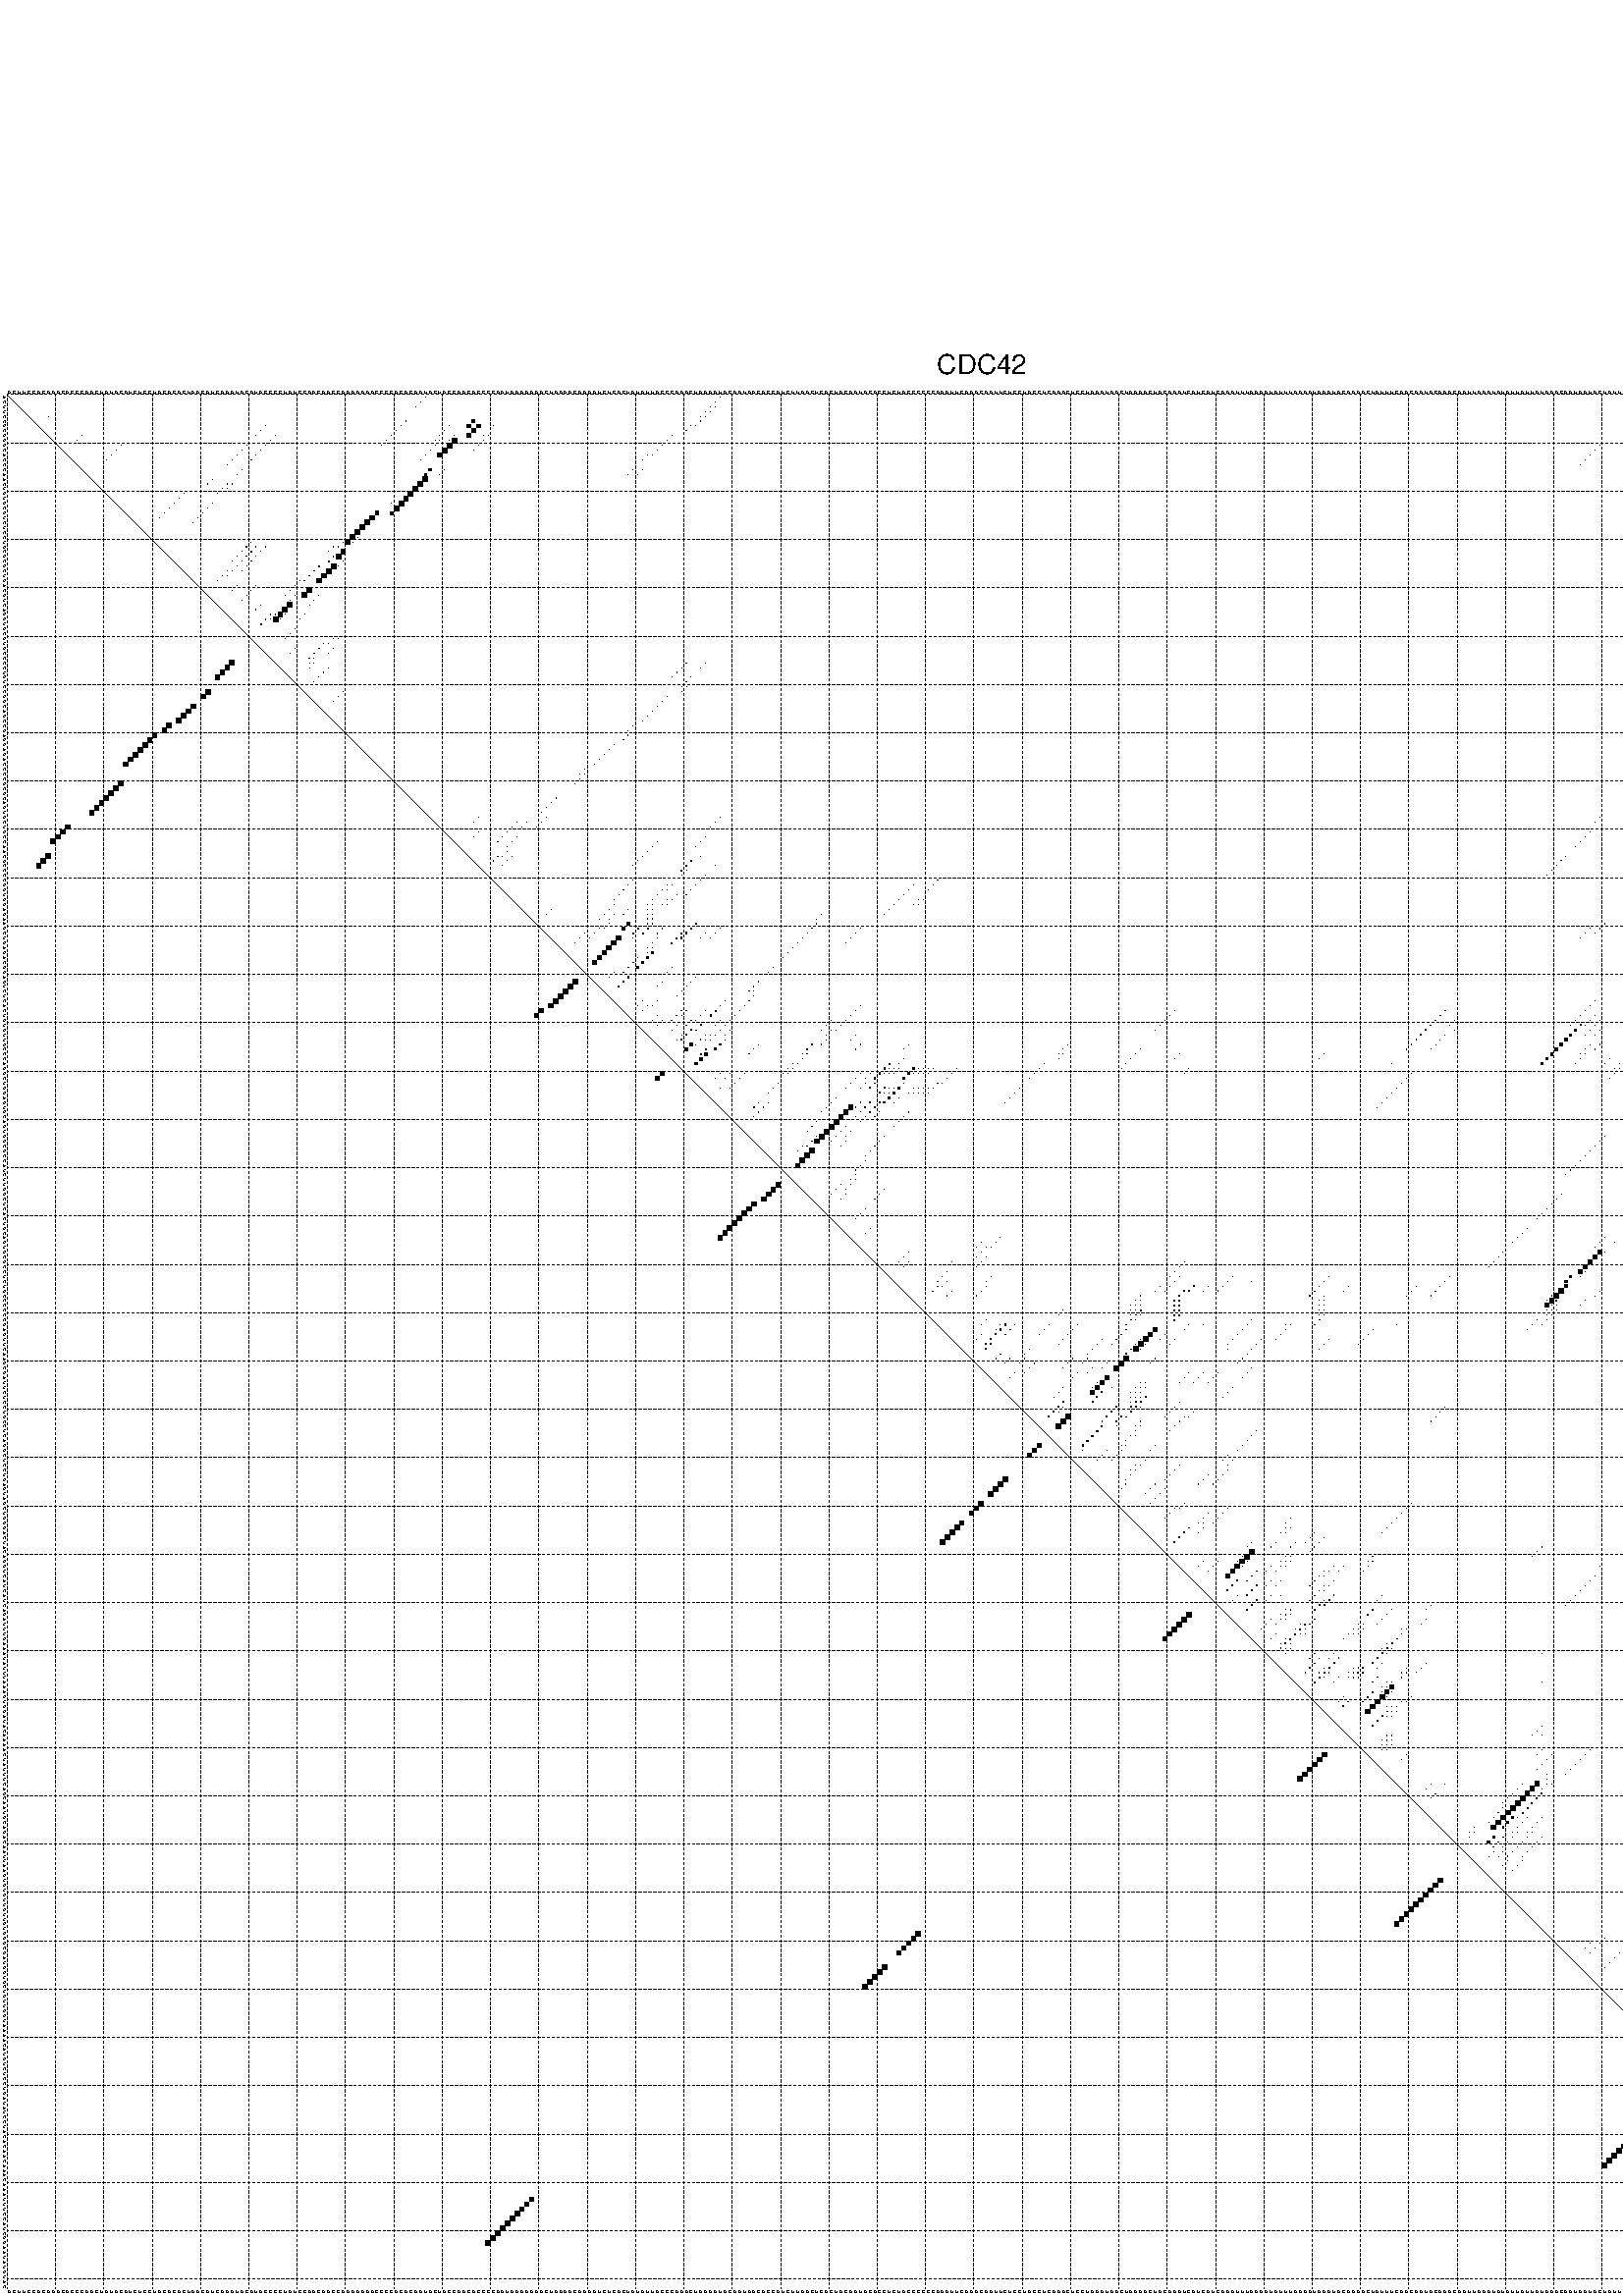 %!PS-Adobe-3.0 EPSF-3.0
%%BoundingBox: 0 0 700 720
%%DocumentFonts: Helvetica
%%Pages: 1
%%EndComments

% Program options: --noLP 

% This file contains the square roots of probabilities in the form
% i  j  sqrt(p(i,j)) ubox

/DPdict 100 dict def

DPdict begin

%%BeginProlog

/logscale false def
/lpmin 1e-05 log def
/DataVisible  [ true true true true] def
/DataTitles   [ false false false false ] def
/min { 2 copy gt { exch } if pop } bind def
/max { 2 copy lt { exch } if pop } bind def
/box { %size x y box - draws box centered on x,y
   2 index 0.5 mul sub            % x -= 0.5
   exch 2 index 0.5 mul sub exch  % y -= 0.5
   3 -1 roll dup rectfill
} bind def
/ubox {
   logscale {
      log dup add lpmin div 1 exch sub dup 0 lt { pop 0 } if
   } if
   3 1 roll
   exch len exch sub 1 add box
} bind def
/lbox {
   3 1 roll
   len exch sub 1 add box
} bind def
/drawseq { % print sequence along all 4 sides
[ [0.7 -0.3 0 ]
  [0.7 0.7 len add 0]
  [-0.3 len sub -0.4 -90]
  [-0.3 len sub 0.7 len add -90]
] {
   gsave
    aload pop rotate translate
    0 1 len 1 sub {
     dup 0 moveto
     sequence exch 1 getinterval
     show
    } for
   grestore
  } forall
} bind def
/drawgrid{
  gsave
  0.5 dup translate
  0.01 setlinewidth
  len log 0.9 sub cvi 10 exch exp  % grid spacing
  dup 1 gt {
     dup dup 20 div dup 2 array astore exch 40 div setdash
  } { [0.3 0.7] 0.1 setdash } ifelse
  0 exch len {
     dup dup
     0 moveto
     len lineto
     dup
     len exch sub 0 exch moveto
     len exch len exch sub lineto
     stroke
  } for
  [] 0 setdash
  0.04 setlinewidth
  currentdict /cutpoint known {
    cutpoint 1 sub
    dup dup -1 moveto len 1 add lineto
    len exch sub dup
    -1 exch moveto len 1 add exch lineto
    stroke
  } if
  % draw diagonal
  0 len moveto len 0 lineto stroke
  grestore
} bind def
/drawTitle {
  currentdict /DPtitle known {
    % center title text
    /Helvetica findfont 10 scalefont setfont
    360 705 moveto DPtitle dup stringwidth pop 2 div neg 0 rmoveto show
  } if
} bind def
/prepareCoords {
  0 1 3 {
    % check whether we want to display current data
    dup DataVisible exch get
    {
      % check whether we've actually got some data
      DataSource exch get dup currentdict exch known {
        % data source s_j is present, so find length of array
        currentdict exch get length 
      } { pop 0 } ifelse
    } if
  } for
  exch dup 5 -1 roll add 4 -1 roll dup 5 1 roll 4 -1 roll add max
  len add 3 add 700 exch div dup scale
  exch 1 add exch 1 add translate
} bind def
/utri{ % i j prob utri
  gsave
  0.5 dup translate
  1 min 2 div
  0.85 mul 0.15 add 0.95  0.33
  3 1 roll % prepare hsb color
  sethsbcolor
  % now produce the coordinates for lines
  exch 1 sub dup len exch sub dup 4 -1 roll dup 3 1 roll dup len exch sub
  moveto lineto lineto closepath fill
  grestore
} bind def
/uUDmotif{ % i j uUDmotif
  gsave
  0.5 dup translate
  1 min 2 div
  0.85 mul 0.15 add 0.95 0.6
  3 1 roll % prepare hsb color
  sethsbcolor
  % now produce the coordinates for lines
  exch 1 sub dup len exch sub dup 4 -1 roll dup 3 1 roll dup len exch sub
  moveto lineto lineto closepath fill
  grestore
} bind def
/lUDmotif{ % i j lUDmotif
  gsave
  0.5 dup translate
  1 min 2 div
  0.85 mul 0.15 add 0.95 0.6
  3 1 roll % prepare hsb color
  sethsbcolor
  % now produce the coordinates for lines
  dup len exch sub dup 4 -1 roll 1 sub dup 3 1 roll dup len exch sub
  moveto lineto lineto closepath fill
  grestore
} bind def
/uHmotif{ % i j uHmotif
  gsave
  0.5 dup translate
  1 min 2 div
  0.85 mul 0.15 add 0.95  0.99
  3 1 roll % prepare hsb color
  sethsbcolor
  % now produce the coordinates for lines
  exch 1 sub dup len exch sub dup 4 -1 roll dup 3 1 roll dup len exch sub
  moveto lineto lineto closepath fill
  grestore
} bind def
/lHmotif{ % i j lHmotif
  gsave
  0.5 dup translate
  1 min 2 div
  0.85 mul 0.15 add 0.95  0.99
  3 1 roll % prepare hsb color
  sethsbcolor
  % now produce the coordinates for lines
  dup len exch sub dup 4 -1 roll 1 sub dup 3 1 roll dup len exch sub
  moveto lineto lineto closepath fill
  grestore
} bind def
/uImotif{ % i j k l uImotif
  gsave
  0.5 dup translate
  1 min 2 div
  0.85 mul 0.15 add 0.95  0.99
  3 1 roll % prepare hsb color
  sethsbcolor
  % now produce the coordinates for lines
  1 sub dup 5 1 roll exch len exch sub dup 5 1 roll 3 -1 roll dup
  5 1 roll exch 4 1 roll 3 1 roll exch 1 sub len exch sub dup 3 1 roll
  moveto lineto lineto lineto closepath fill
  grestore
} bind def
/lImotif{ % i j k l lImotif
  gsave
  0.5 dup translate
  1 min 2 div
  0.85 mul 0.15 add 0.95  0.99
  3 1 roll % prepare hsb color
  sethsbcolor
  % now produce the coordinates for lines
  4 -1 roll 1 sub dup 5 1 roll exch 1 sub len exch sub dup 3 -1 roll exch
  5 -1 roll len exch sub dup 6 -1 roll dup 3 1 roll 7 4 roll
  moveto lineto lineto lineto closepath fill
  grestore
} bind def
/drawDataSquareBottom { % x v n dataSquareBottom draw box
  len add 2 add exch lbox
} bind def
/drawDataSquareTop { % x v n dataSquareBottom draw box
  neg 1 sub exch lbox
} bind def
/drawDataSquareLeft { % y v n dataSquareBottom draw box
  neg 1 sub 3 1 roll lbox
} bind def
/drawDataSquareRight { % y v n dataSquareBottom draw box
  % use size x y box to draw box
  2 add len add 3 1 roll lbox
} bind def
/drawDataSquareBottomHSB { % x v h s b n dataSquareBottomHSB draw box
  % use size x y box to draw box
  len add 2 add 5 1 roll sethsbcolor lbox
} bind def
/drawDataSquareTopHSB { % x v h s b n dataSquareBottomHSB draw box
  % use size x y box to draw box
  neg 1 sub 5 1 roll sethsbcolor lbox
} bind def
/drawDataSquareLeftHSB { % x v h s b n dataSquareLeftHSB draw box
  % use size x y box to draw box
  neg 1 sub 6 1 roll sethsbcolor lbox
} bind def
/drawDataSquareRightHSB { % x v h s b n dataSquareLeftHSB draw box
  % use size x y box to draw box
  2 add len add 6 1 roll sethsbcolor lbox
} bind def
/drawDataTitleBottom {
  /Helvetica findfont 0.95 scalefont setfont
  0 -1.4 3 -1 roll sub moveto 
  dup stringwidth pop neg 0 rmoveto   
  show
} bind def
/drawDataTitleTop {
  /Helvetica findfont 0.95 scalefont setfont
  0 len 1.6 add 3 -1 roll add moveto 
  dup stringwidth pop neg 0 rmoveto   
  show
} bind def
/drawDataTitleLeft {
  /Helvetica findfont 0.95 scalefont setfont
  neg 1.4 sub len 1 add moveto 
  dup stringwidth pop 0 exch rmoveto -90 rotate
  show 90 rotate
} bind def
/drawDataTitleRight {
  /Helvetica findfont 0.95 scalefont setfont
  1.6 add len add len 1 add moveto 
  dup stringwidth pop 0 exch rmoveto -90 rotate
  show 90 rotate
} bind def
% do not modify the arrays below unless you know what you're doing!
/DataSource     [ /topData /leftData /bottomData /rightData ] def
/DataDrawBox    [ /drawDataSquareTop  /drawDataSquareLeft /drawDataSquareBottom /drawDataSquareRight] def
/DataDrawBoxHSB [ /drawDataSquareTopHSB /drawDataSquareLeftHSB /drawDataSquareBottomHSB /drawDataSquareRightHSB ] def
/DataDrawTitle  [ /drawDataTitleTop /drawDataTitleLeft /drawDataTitleBottom /drawDataTitleRight ] def
% this is the logic to parse the auxiliary linear data
% given in arrays topData, leftData, bottomData, and rightData
% See also the Boolean arrays DataVisible and DataTitles that
% are used to control which part of data will be visible
/drawData {
  0 1 3 {
    % check whether we want to display current data
    dup DataVisible exch get
    {
      % check whether we've actually got some data
      dup DataSource exch get dup currentdict exch known {
        % data source s_j is present, so we load the
        % corresponding data array a and loop over all data sets a[i]
        currentdict exch get dup length 1 sub 0 1 3 -1 roll {
          dup dup
          % now on stack: j a i i i
          % load data set, i.e. a[i]
          4 -1 roll         % j i i i a
          dup 3 -1 roll get dup % j i i a a[i] a[i]
          % 1. check whether we need to process data set title
          6 -1 roll dup 7 1 roll DataTitles exch get {
            % get current title drawing function key
            6 -1 roll dup 7 1 roll DataDrawTitle exch get
            % now on stack: ... j i i a a[i] a[i] title_draw_key
            % get current title and execute drawing function
            exch 0 get exch currentdict exch get 5 -1 roll exch exec
          } { % remove unused variables
              pop 3 -1 roll pop
          } ifelse
          % now on stack: ... j i a a[i]
          % 2. process actual data a[k] for 1 <= k < n
          dup length 1 sub 1 exch getinterval { 
            % on stack: j i a a[i][k]
            gsave
            dup length 2 eq { % print black box if two-valued
              % get box drawing function
              4 -1 roll dup 5 1 roll DataDrawBox exch get currentdict exch get exch
              aload pop 5 -1 roll dup 6 1 roll 4 -1 roll exec
            } {
              dup length 5 eq { % print box with hsb color
                % get box drawing function
                4 -1 roll dup 5 1 roll DataDrawBoxHSB exch get currentdict exch get exch
                % on stack: j i a f a[i]
                % load data array and prepare for drawing
                aload pop 8 -1 roll dup 9 1 roll 7 -1 roll exec
              } { pop } ifelse
            } ifelse
            grestore
          } forall
          exch pop 
          % left on stack: j a
        } for
        
      } if
    } if
  } for
} bind def

%%EndProlog

/DPtitle {
  (CDC42)
} def

/sequence { (\
ACUUCCGCGGGCACCCAACUGUGCGUCUCCUGCGCGCUGACGUCAGGUGCGUGCCCCUGUCCGGCAGCCGAGGAGACCCCGCGCAGUGCUGCCAACGCCCCGGUGGAGAAGCUGAGACGGAGUCUCACUGUGUUGCCCAGGCUGGAGUGCAGUGGCGCCAUCUUGGCUCACUGCAGUGCGCCUCUGCCCCCCGAGUUCAAGCGAUUCUCCUGCCUCAGGCUCCUGAGUAGCUGGGACUACAGGUCAUCAUCAGAU\
UUGAAAUAUUUAAAGUGGAUACAAAACUAUUUCAGCAAUGCAGACAAUUAAGUGUGUUGUUGUGGGCGAUGGUGCUGUUGGUAAAACAUGUCUCCUGAUAUCCUACACAACAAACAAAUUUCCAUCGGAAUAUGUAC\
) } def
/len { sequence length } bind def

% BEGIN linear data array

/topData [
] def

/leftData [
] def

/bottomData [
] def

/rightData [
] def

% END linear data arrays

%Finally, prepare canvas

%draw title
drawTitle

%prepare coordinate system, draw grid and sequence
/Helvetica findfont 0.95 scalefont setfont

%prepare coordinate system
prepareCoords

%draw sequence arround grid
drawseq

%draw grid
drawgrid

%draw auxiliary linear data (if available)
drawData

%data (commands) starts here

%start of quadruplex data

%start of Hmotif data

%start of Imotif data
%start of base pair probability data
1 87 0.007 ubox
1 148 0.019 ubox
1 390 0.09 ubox
2 86 0.007 ubox
2 147 0.024 ubox
2 389 0.095 ubox
3 85 0.007 ubox
3 146 0.022 ubox
3 147 0.018 ubox
3 384 0.009 ubox
3 385 0.08 ubox
4 145 0.021 ubox
4 146 0.023 ubox
4 384 0.09 ubox
5 9 0.004 ubox
5 144 0.021 ubox
5 145 0.025 ubox
5 383 0.09 ubox
6 83 0.009 ubox
6 97 0.592 ubox
6 144 0.025 ubox
6 382 0.088 ubox
6 389 0.029 ubox
7 54 0.008 ubox
7 82 0.01 ubox
7 92 0.014 ubox
7 96 0.615 ubox
7 98 0.777 ubox
7 101 0.004 ubox
7 142 0.024 ubox
7 143 0.01 ubox
7 381 0.065 ubox
7 388 0.004 ubox
7 390 0.019 ubox
8 53 0.008 ubox
8 81 0.01 ubox
8 91 0.014 ubox
8 97 0.779 ubox
8 141 0.024 ubox
8 389 0.019 ubox
9 16 0.008 ubox
9 52 0.008 ubox
9 56 0.015 ubox
9 80 0.01 ubox
9 90 0.012 ubox
9 93 0.011 ubox
9 96 0.762 ubox
9 99 0.004 ubox
9 100 0.008 ubox
9 138 0.024 ubox
9 377 0.006 ubox
9 378 0.016 ubox
9 388 0.014 ubox
10 15 0.008 ubox
10 55 0.015 ubox
10 79 0.01 ubox
10 89 0.009 ubox
10 90 0.012 ubox
10 92 0.008 ubox
10 93 0.996 ubox
10 99 0.009 ubox
10 137 0.024 ubox
10 377 0.015 ubox
10 378 0.014 ubox
11 24 0.01 ubox
11 50 0.008 ubox
11 54 0.015 ubox
11 78 0.003 ubox
11 89 0.015 ubox
11 92 0.999 ubox
11 98 0.009 ubox
11 136 0.024 ubox
11 330 0.004 ubox
11 376 0.011 ubox
11 377 0.013 ubox
12 23 0.01 ubox
12 49 0.008 ubox
12 53 0.015 ubox
12 88 0.017 ubox
12 91 0.999 ubox
12 97 0.009 ubox
12 135 0.024 ubox
12 329 0.004 ubox
13 22 0.01 ubox
13 48 0.008 ubox
13 52 0.015 ubox
13 87 0.014 ubox
13 90 0.968 ubox
13 133 0.012 ubox
13 134 0.019 ubox
13 328 0.004 ubox
14 21 0.01 ubox
14 47 0.008 ubox
14 51 0.015 ubox
14 86 0.01 ubox
14 132 0.017 ubox
14 327 0.004 ubox
15 46 0.008 ubox
15 326 0.004 ubox
16 49 0.015 ubox
16 88 0.5 ubox
16 91 0.007 ubox
16 130 0.016 ubox
16 132 0.007 ubox
17 48 0.012 ubox
17 87 0.354 ubox
17 90 0.009 ubox
17 129 0.014 ubox
17 131 0.006 ubox
18 43 0.007 ubox
18 87 0.93 ubox
19 42 0.007 ubox
19 46 0.015 ubox
19 47 0.004 ubox
19 86 1.0 ubox
20 45 0.015 ubox
20 46 0.004 ubox
20 85 1.0 ubox
21 37 0.008 ubox
21 44 0.015 ubox
21 84 1.0 ubox
22 36 0.008 ubox
22 83 0.999 ubox
23 35 0.008 ubox
23 43 0.015 ubox
23 80 0.003 ubox
23 82 1.0 ubox
24 34 0.008 ubox
24 42 0.015 ubox
24 81 0.999 ubox
25 33 0.008 ubox
25 41 0.015 ubox
25 77 0.784 ubox
25 80 0.619 ubox
26 32 0.008 ubox
26 40 0.015 ubox
26 76 0.996 ubox
27 39 0.015 ubox
27 75 1.0 ubox
28 74 1.0 ubox
29 73 1.0 ubox
30 72 1.0 ubox
30 73 0.005 ubox
31 51 0.006 ubox
31 70 0.021 ubox
31 71 0.996 ubox
31 72 0.006 ubox
32 50 0.026 ubox
32 52 0.034 ubox
32 54 0.013 ubox
32 68 0.021 ubox
32 69 0.043 ubox
33 49 0.026 ubox
33 51 0.039 ubox
33 53 0.014 ubox
33 67 0.021 ubox
33 70 0.984 ubox
34 48 0.027 ubox
34 50 0.04 ubox
34 52 0.014 ubox
34 68 0.126 ubox
34 69 0.988 ubox
35 47 0.027 ubox
35 49 0.04 ubox
35 51 0.014 ubox
35 67 0.128 ubox
35 70 0.015 ubox
36 48 0.039 ubox
36 50 0.014 ubox
36 65 0.13 ubox
36 68 0.99 ubox
36 69 0.011 ubox
37 46 0.032 ubox
37 47 0.035 ubox
37 49 0.013 ubox
37 64 0.13 ubox
37 67 0.99 ubox
38 45 0.036 ubox
38 46 0.031 ubox
38 63 0.129 ubox
38 66 0.99 ubox
39 44 0.037 ubox
39 61 0.057 ubox
39 62 0.116 ubox
39 65 0.962 ubox
40 48 0.01 ubox
40 52 0.009 ubox
40 60 0.08 ubox
41 47 0.01 ubox
41 51 0.009 ubox
41 59 0.078 ubox
41 63 0.96 ubox
42 50 0.009 ubox
42 58 0.067 ubox
42 60 0.033 ubox
42 62 0.97 ubox
42 65 0.006 ubox
43 49 0.009 ubox
43 59 0.005 ubox
43 64 0.007 ubox
44 53 0.003 ubox
44 59 0.994 ubox
44 63 0.006 ubox
45 52 0.003 ubox
45 58 0.995 ubox
46 55 0.094 ubox
46 56 0.036 ubox
46 57 0.993 ubox
46 58 0.005 ubox
46 62 0.009 ubox
47 54 0.099 ubox
47 55 0.047 ubox
47 56 0.991 ubox
47 57 0.005 ubox
47 61 0.009 ubox
48 53 0.102 ubox
49 60 0.009 ubox
50 59 0.009 ubox
51 58 0.007 ubox
51 68 0.013 ubox
51 69 0.005 ubox
52 66 0.029 ubox
52 67 0.008 ubox
53 60 0.004 ubox
53 65 0.045 ubox
53 68 0.007 ubox
54 59 0.004 ubox
54 64 0.045 ubox
54 67 0.007 ubox
55 63 0.045 ubox
55 64 0.007 ubox
56 63 0.008 ubox
56 64 0.007 ubox
56 141 0.008 ubox
56 145 0.005 ubox
57 63 0.007 ubox
57 67 0.012 ubox
57 140 0.012 ubox
57 144 0.005 ubox
58 66 0.012 ubox
58 139 0.012 ubox
59 65 0.012 ubox
59 138 0.012 ubox
59 142 0.011 ubox
60 64 0.011 ubox
60 141 0.011 ubox
61 140 0.011 ubox
61 141 0.004 ubox
62 70 0.015 ubox
62 140 0.004 ubox
63 69 0.015 ubox
63 137 0.017 ubox
64 68 0.014 ubox
64 136 0.017 ubox
65 135 0.017 ubox
66 134 0.017 ubox
67 133 0.017 ubox
68 132 0.017 ubox
69 130 0.007 ubox
70 129 0.005 ubox
71 129 0.016 ubox
72 128 0.016 ubox
73 126 0.017 ubox
74 125 0.017 ubox
75 124 0.017 ubox
76 123 0.017 ubox
77 122 0.017 ubox
78 120 0.005 ubox
79 119 0.005 ubox
79 120 0.017 ubox
80 119 0.017 ubox
81 118 0.016 ubox
84 114 0.017 ubox
85 113 0.017 ubox
86 112 0.017 ubox
87 111 0.017 ubox
88 98 0.005 ubox
88 112 0.016 ubox
88 148 0.015 ubox
88 330 0.008 ubox
89 97 0.005 ubox
89 106 0.016 ubox
89 108 0.014 ubox
89 111 0.016 ubox
89 147 0.018 ubox
89 329 0.008 ubox
90 105 0.016 ubox
90 107 0.013 ubox
90 110 0.016 ubox
90 146 0.018 ubox
91 98 0.006 ubox
91 104 0.016 ubox
91 328 0.009 ubox
92 97 0.006 ubox
92 103 0.016 ubox
92 106 0.023 ubox
92 145 0.019 ubox
92 327 0.009 ubox
93 102 0.016 ubox
93 105 0.023 ubox
93 135 0.004 ubox
93 144 0.019 ubox
93 326 0.009 ubox
94 104 0.019 ubox
94 134 0.006 ubox
94 143 0.018 ubox
94 325 0.009 ubox
94 388 0.003 ubox
95 104 0.011 ubox
95 133 0.006 ubox
95 390 0.033 ubox
96 102 0.018 ubox
96 103 0.015 ubox
96 105 0.005 ubox
96 132 0.006 ubox
96 144 0.006 ubox
96 323 0.009 ubox
96 389 0.034 ubox
97 101 0.017 ubox
97 104 0.005 ubox
97 131 0.006 ubox
97 142 0.078 ubox
97 322 0.009 ubox
97 388 0.031 ubox
97 390 0.015 ubox
98 103 0.005 ubox
98 130 0.006 ubox
98 141 0.078 ubox
98 147 0.004 ubox
98 321 0.009 ubox
98 383 0.009 ubox
98 389 0.019 ubox
99 140 0.078 ubox
99 141 0.005 ubox
99 320 0.009 ubox
99 382 0.008 ubox
99 383 0.064 ubox
100 140 0.005 ubox
100 145 0.009 ubox
100 319 0.009 ubox
100 382 0.046 ubox
100 383 0.991 ubox
101 130 0.007 ubox
101 144 0.009 ubox
101 193 0.006 ubox
101 382 0.994 ubox
102 129 0.009 ubox
102 137 0.078 ubox
102 138 0.006 ubox
102 143 0.009 ubox
102 188 0.004 ubox
102 192 0.006 ubox
102 381 0.996 ubox
103 128 0.009 ubox
103 136 0.079 ubox
103 137 0.006 ubox
103 142 0.009 ubox
103 187 0.004 ubox
103 191 0.006 ubox
103 380 0.996 ubox
104 127 0.009 ubox
104 135 0.078 ubox
104 139 0.004 ubox
104 141 0.008 ubox
104 186 0.004 ubox
104 379 0.996 ubox
105 126 0.007 ubox
105 134 0.074 ubox
105 137 0.007 ubox
105 138 0.007 ubox
105 185 0.004 ubox
105 189 0.004 ubox
105 190 0.005 ubox
105 378 0.996 ubox
106 126 0.007 ubox
106 133 0.072 ubox
106 134 0.008 ubox
106 136 0.007 ubox
106 137 0.007 ubox
106 184 0.004 ubox
106 188 0.004 ubox
106 189 0.005 ubox
106 377 0.996 ubox
107 113 0.005 ubox
107 125 0.011 ubox
107 129 0.008 ubox
107 133 0.01 ubox
107 134 0.007 ubox
107 183 0.003 ubox
107 375 0.014 ubox
107 376 0.993 ubox
108 112 0.009 ubox
108 124 0.013 ubox
108 126 0.005 ubox
108 128 0.01 ubox
108 133 0.009 ubox
108 134 0.023 ubox
108 169 0.009 ubox
108 182 0.003 ubox
108 374 0.014 ubox
108 375 0.965 ubox
108 376 0.022 ubox
108 377 0.003 ubox
109 123 0.013 ubox
109 125 0.005 ubox
109 133 0.027 ubox
109 134 0.024 ubox
109 168 0.006 ubox
109 374 0.893 ubox
109 375 0.039 ubox
109 376 0.006 ubox
110 125 0.005 ubox
110 129 0.712 ubox
110 133 0.025 ubox
110 134 0.159 ubox
110 143 0.349 ubox
110 168 0.028 ubox
110 331 0.046 ubox
110 374 0.039 ubox
110 375 0.01 ubox
111 123 0.012 ubox
111 124 0.006 ubox
111 128 0.735 ubox
111 131 0.149 ubox
111 133 0.174 ubox
111 136 0.114 ubox
111 142 0.36 ubox
111 148 0.012 ubox
111 167 0.031 ubox
111 177 0.025 ubox
111 328 0.007 ubox
111 330 0.055 ubox
111 374 0.01 ubox
111 375 0.003 ubox
112 120 0.014 ubox
112 122 0.013 ubox
112 130 0.157 ubox
112 132 0.175 ubox
112 135 0.114 ubox
112 140 0.112 ubox
112 141 0.346 ubox
112 145 0.006 ubox
112 147 0.014 ubox
112 166 0.031 ubox
112 176 0.026 ubox
112 327 0.007 ubox
112 329 0.055 ubox
113 119 0.014 ubox
113 121 0.013 ubox
113 127 0.881 ubox
113 130 0.012 ubox
113 135 0.015 ubox
113 139 0.151 ubox
113 140 0.316 ubox
113 144 0.005 ubox
113 146 0.013 ubox
113 165 0.031 ubox
113 175 0.02 ubox
113 326 0.006 ubox
113 371 0.032 ubox
114 118 0.014 ubox
114 126 0.928 ubox
114 134 0.069 ubox
114 138 0.16 ubox
114 164 0.03 ubox
114 174 0.005 ubox
114 370 0.031 ubox
115 125 0.929 ubox
115 133 0.074 ubox
115 134 0.008 ubox
115 163 0.031 ubox
116 124 0.929 ubox
116 133 0.007 ubox
116 134 0.356 ubox
116 162 0.031 ubox
117 123 0.927 ubox
117 131 0.077 ubox
117 133 0.36 ubox
117 161 0.03 ubox
118 122 0.918 ubox
118 130 0.077 ubox
118 132 0.36 ubox
119 129 0.077 ubox
119 131 0.359 ubox
119 138 0.005 ubox
119 159 0.031 ubox
120 126 0.005 ubox
120 128 0.077 ubox
120 137 0.005 ubox
120 158 0.031 ubox
121 125 0.005 ubox
121 129 0.36 ubox
121 143 0.004 ubox
122 128 0.36 ubox
122 136 0.005 ubox
122 142 0.004 ubox
122 156 0.029 ubox
123 127 0.324 ubox
123 135 0.005 ubox
123 141 0.004 ubox
123 155 0.022 ubox
124 140 0.004 ubox
124 154 0.012 ubox
124 155 0.017 ubox
125 139 0.004 ubox
125 155 0.012 ubox
126 132 0.005 ubox
126 135 0.003 ubox
126 149 0.004 ubox
126 154 0.029 ubox
126 329 0.03 ubox
127 131 0.006 ubox
127 133 0.024 ubox
127 134 0.006 ubox
127 148 0.118 ubox
127 153 0.032 ubox
127 177 0.041 ubox
127 328 0.084 ubox
128 132 0.03 ubox
128 140 0.15 ubox
128 141 0.014 ubox
128 145 0.06 ubox
128 147 0.221 ubox
128 152 0.033 ubox
128 176 0.05 ubox
128 242 0.006 ubox
128 298 0.112 ubox
128 327 0.102 ubox
129 135 0.008 ubox
129 139 0.151 ubox
129 140 0.013 ubox
129 144 0.059 ubox
129 146 0.221 ubox
129 151 0.033 ubox
129 175 0.05 ubox
129 241 0.007 ubox
129 297 0.113 ubox
129 326 0.096 ubox
129 329 0.01 ubox
129 343 0.005 ubox
129 364 0.049 ubox
129 367 0.006 ubox
129 371 0.069 ubox
130 134 0.014 ubox
130 136 0.099 ubox
130 138 0.151 ubox
130 142 0.039 ubox
130 143 0.047 ubox
130 148 0.009 ubox
130 150 0.033 ubox
130 171 0.014 ubox
130 174 0.048 ubox
130 240 0.007 ubox
130 296 0.113 ubox
130 300 0.004 ubox
130 325 0.036 ubox
130 328 0.011 ubox
130 330 0.101 ubox
130 342 0.011 ubox
130 344 0.003 ubox
130 361 0.004 ubox
130 363 0.062 ubox
130 366 0.008 ubox
130 370 0.089 ubox
130 374 0.007 ubox
131 135 0.093 ubox
131 139 0.026 ubox
131 141 0.039 ubox
131 144 0.184 ubox
131 147 0.034 ubox
131 149 0.032 ubox
131 170 0.014 ubox
131 173 0.047 ubox
131 239 0.006 ubox
131 295 0.113 ubox
131 299 0.004 ubox
131 324 0.028 ubox
131 326 0.263 ubox
131 327 0.01 ubox
131 329 0.1 ubox
131 341 0.011 ubox
131 343 0.004 ubox
131 360 0.004 ubox
131 362 0.062 ubox
131 364 0.005 ubox
131 365 0.007 ubox
131 367 0.082 ubox
131 369 0.083 ubox
131 371 0.212 ubox
131 373 0.008 ubox
132 138 0.029 ubox
132 142 0.122 ubox
132 143 0.096 ubox
132 148 0.018 ubox
132 150 0.004 ubox
132 169 0.014 ubox
132 171 0.035 ubox
132 172 0.024 ubox
132 238 0.004 ubox
132 294 0.113 ubox
132 300 0.004 ubox
132 325 0.45 ubox
132 328 0.025 ubox
132 330 0.007 ubox
132 342 0.005 ubox
132 359 0.004 ubox
132 361 0.062 ubox
132 363 0.006 ubox
132 366 0.094 ubox
132 370 0.236 ubox
132 374 0.008 ubox
133 140 0.011 ubox
133 141 0.121 ubox
133 145 0.048 ubox
133 146 0.039 ubox
133 147 0.037 ubox
133 149 0.004 ubox
133 170 0.035 ubox
133 176 0.003 ubox
133 293 0.113 ubox
133 298 0.004 ubox
133 324 0.464 ubox
133 327 0.005 ubox
133 329 0.006 ubox
133 339 0.01 ubox
133 341 0.005 ubox
133 360 0.059 ubox
133 362 0.005 ubox
133 365 0.094 ubox
133 368 0.01 ubox
133 369 0.234 ubox
133 372 0.036 ubox
133 373 0.01 ubox
134 139 0.011 ubox
134 140 0.116 ubox
134 144 0.048 ubox
134 145 0.038 ubox
134 146 0.045 ubox
134 149 0.012 ubox
134 170 0.025 ubox
134 175 0.004 ubox
134 292 0.113 ubox
134 297 0.005 ubox
134 323 0.467 ubox
134 338 0.012 ubox
134 340 0.004 ubox
134 355 0.004 ubox
134 360 0.006 ubox
134 362 0.005 ubox
134 364 0.094 ubox
134 367 0.01 ubox
134 368 0.221 ubox
134 371 0.041 ubox
134 372 0.01 ubox
135 142 0.452 ubox
135 143 0.008 ubox
135 148 0.339 ubox
135 156 0.006 ubox
135 167 0.039 ubox
135 169 0.026 ubox
135 177 0.021 ubox
135 187 0.012 ubox
135 220 0.004 ubox
135 291 0.113 ubox
135 296 0.005 ubox
135 322 0.469 ubox
135 328 0.005 ubox
135 330 0.023 ubox
135 337 0.013 ubox
135 354 0.004 ubox
135 359 0.007 ubox
135 361 0.006 ubox
135 363 0.094 ubox
135 366 0.007 ubox
135 370 0.041 ubox
136 141 0.453 ubox
136 145 0.155 ubox
136 147 0.392 ubox
136 155 0.006 ubox
136 166 0.034 ubox
136 176 0.022 ubox
136 186 0.012 ubox
136 219 0.005 ubox
136 235 0.006 ubox
136 290 0.113 ubox
136 295 0.005 ubox
136 321 0.469 ubox
136 327 0.006 ubox
136 329 0.024 ubox
136 336 0.013 ubox
137 144 0.155 ubox
137 145 0.589 ubox
137 154 0.006 ubox
137 165 0.029 ubox
137 166 0.036 ubox
137 218 0.005 ubox
137 219 0.005 ubox
137 234 0.009 ubox
137 243 0.004 ubox
137 273 0.004 ubox
137 320 0.469 ubox
137 326 0.006 ubox
137 327 0.024 ubox
137 335 0.012 ubox
137 336 0.005 ubox
138 144 0.59 ubox
138 165 0.04 ubox
138 186 0.014 ubox
138 218 0.005 ubox
138 233 0.009 ubox
138 242 0.004 ubox
138 272 0.004 ubox
138 319 0.468 ubox
138 326 0.024 ubox
138 332 0.004 ubox
138 335 0.006 ubox
138 352 0.021 ubox
139 143 0.478 ubox
139 163 0.022 ubox
139 164 0.044 ubox
139 183 0.204 ubox
139 185 0.013 ubox
139 215 0.014 ubox
139 232 0.009 ubox
139 287 0.004 ubox
139 318 0.386 ubox
139 325 0.015 ubox
139 331 0.004 ubox
139 334 0.006 ubox
139 351 0.021 ubox
139 359 0.08 ubox
140 162 0.022 ubox
140 163 0.044 ubox
140 182 0.266 ubox
140 183 0.007 ubox
140 184 0.011 ubox
140 185 0.004 ubox
140 188 0.396 ubox
140 189 0.053 ubox
140 190 0.013 ubox
140 191 0.012 ubox
140 192 0.019 ubox
140 197 0.004 ubox
140 214 0.024 ubox
140 231 0.008 ubox
140 245 0.003 ubox
140 333 0.005 ubox
140 334 0.006 ubox
140 350 0.021 ubox
140 358 0.082 ubox
140 381 0.004 ubox
141 148 0.031 ubox
141 150 0.005 ubox
141 153 0.007 ubox
141 161 0.022 ubox
141 162 0.044 ubox
141 177 0.04 ubox
141 179 0.014 ubox
141 181 0.266 ubox
141 182 0.009 ubox
141 183 0.007 ubox
141 184 0.005 ubox
141 187 0.397 ubox
141 188 0.051 ubox
141 189 0.013 ubox
141 190 0.012 ubox
141 191 0.019 ubox
141 196 0.005 ubox
141 213 0.025 ubox
141 244 0.003 ubox
141 291 0.008 ubox
141 333 0.009 ubox
141 349 0.021 ubox
141 357 0.082 ubox
141 380 0.004 ubox
142 147 0.036 ubox
142 149 0.005 ubox
142 152 0.008 ubox
142 176 0.041 ubox
142 178 0.014 ubox
142 180 0.261 ubox
142 186 0.395 ubox
142 195 0.005 ubox
142 212 0.025 ubox
142 290 0.008 ubox
142 332 0.009 ubox
143 151 0.008 ubox
143 160 0.049 ubox
143 175 0.031 ubox
143 178 0.021 ubox
143 180 0.055 ubox
143 186 0.057 ubox
143 193 0.016 ubox
143 194 0.004 ubox
143 289 0.008 ubox
143 352 0.008 ubox
143 355 0.027 ubox
143 371 0.028 ubox
143 379 0.065 ubox
144 148 0.005 ubox
144 150 0.008 ubox
144 159 0.049 ubox
144 174 0.016 ubox
144 177 0.03 ubox
144 179 0.229 ubox
144 182 0.176 ubox
144 183 0.031 ubox
144 184 0.043 ubox
144 185 0.332 ubox
144 188 0.009 ubox
144 189 0.012 ubox
144 190 0.014 ubox
144 191 0.004 ubox
144 192 0.02 ubox
144 210 0.025 ubox
144 288 0.008 ubox
144 347 0.008 ubox
144 348 0.017 ubox
144 350 0.082 ubox
144 354 0.006 ubox
144 358 0.02 ubox
144 370 0.032 ubox
144 377 0.003 ubox
144 378 0.072 ubox
145 158 0.047 ubox
145 181 0.177 ubox
145 182 0.035 ubox
145 183 0.035 ubox
145 184 0.355 ubox
145 187 0.009 ubox
145 188 0.012 ubox
145 189 0.014 ubox
145 190 0.004 ubox
145 191 0.02 ubox
145 209 0.025 ubox
145 287 0.008 ubox
145 346 0.006 ubox
145 347 0.018 ubox
145 349 0.082 ubox
145 357 0.02 ubox
145 376 0.004 ubox
145 377 0.072 ubox
146 172 0.006 ubox
146 183 0.355 ubox
146 185 0.007 ubox
146 208 0.025 ubox
146 286 0.008 ubox
146 346 0.017 ubox
146 348 0.082 ubox
146 351 0.004 ubox
146 356 0.018 ubox
146 375 0.007 ubox
146 376 0.07 ubox
147 156 0.041 ubox
147 158 0.015 ubox
147 171 0.006 ubox
147 177 0.079 ubox
147 179 0.121 ubox
147 181 0.063 ubox
147 182 0.351 ubox
147 184 0.007 ubox
147 207 0.025 ubox
147 285 0.007 ubox
147 347 0.081 ubox
147 350 0.004 ubox
147 370 0.026 ubox
147 374 0.009 ubox
147 375 0.053 ubox
148 155 0.041 ubox
148 157 0.024 ubox
148 170 0.006 ubox
148 175 0.853 ubox
148 176 0.021 ubox
148 178 0.098 ubox
148 180 0.071 ubox
148 284 0.006 ubox
148 345 0.009 ubox
148 369 0.023 ubox
148 373 0.01 ubox
149 156 0.027 ubox
149 169 0.006 ubox
149 174 0.996 ubox
149 177 0.009 ubox
149 179 0.052 ubox
149 181 0.009 ubox
149 187 0.028 ubox
150 155 0.027 ubox
150 173 0.996 ubox
150 176 0.007 ubox
150 178 0.05 ubox
150 180 0.009 ubox
150 186 0.028 ubox
151 168 0.004 ubox
151 172 0.997 ubox
151 177 0.04 ubox
151 185 0.028 ubox
152 167 0.003 ubox
152 171 0.997 ubox
152 174 0.015 ubox
152 184 0.028 ubox
153 166 0.003 ubox
153 170 0.997 ubox
153 173 0.015 ubox
153 175 0.025 ubox
154 168 0.006 ubox
154 169 0.997 ubox
154 172 0.015 ubox
154 174 0.022 ubox
154 182 0.028 ubox
154 331 0.01 ubox
155 167 0.038 ubox
155 168 0.98 ubox
155 171 0.016 ubox
155 174 0.012 ubox
155 181 0.028 ubox
155 330 0.014 ubox
156 165 0.003 ubox
156 166 0.038 ubox
156 173 0.016 ubox
156 180 0.028 ubox
156 329 0.014 ubox
157 164 0.003 ubox
157 167 0.997 ubox
157 179 0.028 ubox
157 328 0.014 ubox
158 166 0.997 ubox
158 178 0.025 ubox
158 327 0.014 ubox
159 165 0.997 ubox
159 178 0.012 ubox
159 326 0.014 ubox
160 164 0.808 ubox
160 177 0.017 ubox
160 325 0.014 ubox
161 176 0.011 ubox
161 324 0.014 ubox
162 176 0.021 ubox
162 323 0.014 ubox
163 175 0.019 ubox
163 176 0.007 ubox
164 173 0.006 ubox
164 175 0.013 ubox
165 172 0.007 ubox
165 174 0.013 ubox
165 182 0.013 ubox
166 171 0.007 ubox
166 174 0.023 ubox
166 181 0.013 ubox
166 322 0.004 ubox
167 173 0.024 ubox
167 180 0.013 ubox
167 321 0.004 ubox
168 320 0.004 ubox
169 178 0.014 ubox
169 319 0.004 ubox
170 177 0.017 ubox
170 318 0.004 ubox
171 176 0.018 ubox
171 317 0.004 ubox
173 179 0.006 ubox
173 315 0.003 ubox
174 178 0.006 ubox
174 314 0.003 ubox
175 206 0.005 ubox
175 313 0.003 ubox
175 331 0.008 ubox
176 202 0.004 ubox
176 205 0.01 ubox
176 312 0.003 ubox
176 330 0.009 ubox
176 333 0.004 ubox
176 370 0.063 ubox
176 374 0.006 ubox
177 201 0.004 ubox
177 203 0.009 ubox
177 204 0.01 ubox
177 329 0.007 ubox
177 369 0.061 ubox
177 371 0.004 ubox
177 373 0.006 ubox
178 187 0.013 ubox
178 202 0.013 ubox
178 310 0.003 ubox
178 330 0.874 ubox
178 331 0.004 ubox
179 186 0.013 ubox
179 201 0.013 ubox
179 203 0.021 ubox
179 309 0.003 ubox
179 329 0.875 ubox
180 185 0.009 ubox
180 187 0.012 ubox
180 196 0.003 ubox
180 202 0.021 ubox
180 244 0.004 ubox
180 308 0.003 ubox
180 328 0.875 ubox
181 186 0.012 ubox
181 201 0.021 ubox
181 243 0.004 ubox
181 307 0.003 ubox
181 327 0.875 ubox
182 195 0.023 ubox
182 242 0.004 ubox
182 326 0.875 ubox
182 327 0.004 ubox
183 194 0.031 ubox
183 204 0.003 ubox
183 241 0.004 ubox
183 243 0.012 ubox
183 254 0.049 ubox
183 274 0.018 ubox
183 299 0.006 ubox
183 324 0.444 ubox
183 326 0.004 ubox
184 193 0.05 ubox
184 195 0.011 ubox
184 203 0.004 ubox
184 242 0.021 ubox
184 253 0.059 ubox
184 258 0.003 ubox
184 273 0.021 ubox
184 298 0.01 ubox
184 323 0.443 ubox
185 193 0.027 ubox
185 194 0.012 ubox
185 203 0.008 ubox
185 239 0.003 ubox
185 241 0.021 ubox
185 246 0.1 ubox
185 249 0.018 ubox
185 252 0.059 ubox
185 272 0.021 ubox
185 278 0.004 ubox
185 292 0.003 ubox
185 297 0.011 ubox
185 323 0.714 ubox
186 192 0.034 ubox
186 196 0.007 ubox
186 202 0.011 ubox
186 238 0.003 ubox
186 240 0.021 ubox
186 244 0.083 ubox
186 245 0.114 ubox
186 248 0.021 ubox
186 251 0.058 ubox
186 271 0.021 ubox
186 277 0.004 ubox
186 291 0.004 ubox
186 296 0.011 ubox
186 322 0.875 ubox
186 330 0.004 ubox
187 195 0.007 ubox
187 201 0.011 ubox
187 235 0.01 ubox
187 243 0.104 ubox
187 270 0.021 ubox
187 273 0.004 ubox
187 290 0.004 ubox
187 295 0.01 ubox
187 320 0.011 ubox
187 321 0.875 ubox
187 329 0.004 ubox
188 234 0.01 ubox
188 235 0.012 ubox
188 242 0.103 ubox
188 243 0.108 ubox
188 272 0.004 ubox
188 273 0.004 ubox
188 319 0.012 ubox
188 320 0.874 ubox
188 321 0.042 ubox
188 327 0.004 ubox
189 233 0.01 ubox
189 234 0.013 ubox
189 235 0.029 ubox
189 242 0.109 ubox
189 243 0.205 ubox
189 272 0.004 ubox
189 273 0.008 ubox
189 319 0.869 ubox
189 320 0.058 ubox
189 321 0.008 ubox
189 326 0.004 ubox
190 219 0.004 ubox
190 233 0.013 ubox
190 234 0.03 ubox
190 235 0.115 ubox
190 242 0.212 ubox
190 243 0.232 ubox
190 272 0.008 ubox
190 273 0.019 ubox
190 319 0.069 ubox
190 320 0.01 ubox
190 321 0.014 ubox
191 218 0.004 ubox
191 233 0.03 ubox
191 234 0.116 ubox
191 235 0.035 ubox
191 242 0.233 ubox
191 243 0.206 ubox
191 272 0.019 ubox
191 273 0.05 ubox
191 319 0.012 ubox
191 320 0.018 ubox
192 203 0.054 ubox
192 233 0.116 ubox
192 234 0.036 ubox
192 242 0.207 ubox
192 258 0.011 ubox
192 272 0.05 ubox
192 317 0.047 ubox
192 319 0.021 ubox
193 202 0.055 ubox
193 206 0.004 ubox
193 207 0.226 ubox
193 209 0.088 ubox
193 216 0.005 ubox
193 222 0.005 ubox
193 232 0.039 ubox
193 245 0.008 ubox
193 248 0.004 ubox
193 257 0.01 ubox
193 265 0.004 ubox
193 266 0.006 ubox
193 271 0.038 ubox
193 288 0.005 ubox
193 316 0.029 ubox
193 318 0.03 ubox
194 205 0.004 ubox
194 206 0.227 ubox
194 208 0.089 ubox
194 215 0.005 ubox
194 221 0.005 ubox
194 232 0.054 ubox
194 238 0.934 ubox
194 244 0.006 ubox
194 256 0.01 ubox
194 265 0.005 ubox
194 283 0.005 ubox
194 315 0.006 ubox
195 202 0.025 ubox
195 205 0.225 ubox
195 207 0.089 ubox
195 214 0.005 ubox
195 220 0.005 ubox
195 231 0.058 ubox
195 237 0.962 ubox
195 240 0.006 ubox
195 255 0.01 ubox
195 264 0.005 ubox
195 282 0.005 ubox
196 201 0.024 ubox
196 204 0.213 ubox
196 219 0.005 ubox
196 227 0.006 ubox
196 230 0.056 ubox
196 235 0.027 ubox
196 236 0.961 ubox
196 239 0.005 ubox
196 242 0.004 ubox
196 254 0.009 ubox
196 260 0.009 ubox
196 263 0.004 ubox
196 274 0.003 ubox
196 281 0.005 ubox
197 203 0.192 ubox
197 204 0.116 ubox
197 218 0.004 ubox
197 226 0.013 ubox
197 229 0.046 ubox
197 234 0.049 ubox
197 235 0.96 ubox
197 236 0.019 ubox
197 241 0.003 ubox
197 253 0.008 ubox
197 259 0.011 ubox
197 273 0.003 ubox
197 280 0.004 ubox
198 203 0.137 ubox
198 212 0.005 ubox
198 225 0.014 ubox
198 233 0.063 ubox
198 234 0.944 ubox
198 235 0.025 ubox
198 253 0.004 ubox
198 258 0.011 ubox
198 272 0.003 ubox
199 206 0.008 ubox
199 211 0.004 ubox
199 224 0.011 ubox
199 232 0.052 ubox
199 257 0.011 ubox
200 205 0.008 ubox
200 208 0.006 ubox
200 211 0.014 ubox
200 221 0.005 ubox
200 224 0.015 ubox
200 232 0.893 ubox
200 238 0.007 ubox
200 256 0.01 ubox
201 207 0.006 ubox
201 210 0.015 ubox
201 213 0.04 ubox
201 220 0.005 ubox
201 223 0.017 ubox
201 228 0.012 ubox
201 231 0.964 ubox
201 237 0.007 ubox
201 255 0.008 ubox
202 212 0.04 ubox
202 219 0.005 ubox
202 225 0.006 ubox
202 227 0.012 ubox
202 230 0.961 ubox
202 258 0.004 ubox
203 209 0.024 ubox
203 211 0.035 ubox
203 222 0.018 ubox
203 224 0.006 ubox
203 245 0.005 ubox
203 248 0.006 ubox
203 251 0.007 ubox
203 257 0.004 ubox
204 208 0.021 ubox
204 221 0.017 ubox
204 228 0.893 ubox
204 244 0.005 ubox
204 247 0.006 ubox
204 250 0.007 ubox
204 256 0.004 ubox
205 226 0.02 ubox
205 227 0.93 ubox
205 235 0.006 ubox
205 236 0.009 ubox
205 243 0.004 ubox
205 246 0.005 ubox
205 249 0.006 ubox
206 219 0.006 ubox
206 225 0.018 ubox
206 226 0.937 ubox
206 229 0.012 ubox
206 234 0.013 ubox
206 235 0.01 ubox
206 236 0.04 ubox
206 254 0.005 ubox
207 218 0.006 ubox
207 225 0.937 ubox
207 227 0.206 ubox
207 233 0.017 ubox
207 234 0.011 ubox
207 235 0.043 ubox
207 253 0.006 ubox
208 217 0.006 ubox
208 226 0.207 ubox
208 233 0.011 ubox
208 234 0.035 ubox
208 235 0.084 ubox
208 236 0.16 ubox
208 252 0.005 ubox
209 219 0.127 ubox
209 225 0.206 ubox
209 233 0.035 ubox
209 234 0.138 ubox
209 235 0.173 ubox
209 243 0.007 ubox
210 218 0.127 ubox
210 219 0.009 ubox
210 230 0.118 ubox
210 233 0.138 ubox
210 234 0.173 ubox
210 235 0.003 ubox
210 242 0.008 ubox
210 298 0.004 ubox
211 217 0.127 ubox
211 218 0.008 ubox
211 229 0.126 ubox
211 233 0.162 ubox
211 241 0.008 ubox
211 246 0.004 ubox
211 297 0.004 ubox
212 216 0.125 ubox
212 220 0.954 ubox
212 228 0.127 ubox
212 231 0.223 ubox
212 232 0.024 ubox
212 240 0.007 ubox
212 244 0.007 ubox
212 245 0.004 ubox
212 296 0.004 ubox
213 219 0.954 ubox
213 227 0.09 ubox
213 230 0.223 ubox
213 235 0.005 ubox
213 243 0.009 ubox
213 295 0.004 ubox
214 218 0.947 ubox
214 227 0.251 ubox
214 230 0.003 ubox
214 234 0.005 ubox
214 235 0.007 ubox
214 242 0.009 ubox
215 226 0.269 ubox
215 234 0.008 ubox
215 241 0.009 ubox
215 259 0.01 ubox
216 225 0.269 ubox
216 233 0.01 ubox
216 234 0.003 ubox
216 258 0.011 ubox
217 224 0.269 ubox
217 232 0.009 ubox
217 257 0.011 ubox
218 223 0.268 ubox
218 231 0.008 ubox
218 232 0.006 ubox
218 238 0.012 ubox
218 256 0.011 ubox
219 223 0.005 ubox
219 228 0.006 ubox
219 231 0.008 ubox
219 237 0.012 ubox
219 255 0.011 ubox
220 227 0.006 ubox
220 230 0.009 ubox
220 253 0.009 ubox
221 226 0.006 ubox
221 229 0.009 ubox
221 236 0.016 ubox
221 252 0.009 ubox
221 254 0.005 ubox
222 234 0.004 ubox
222 235 0.017 ubox
222 243 0.011 ubox
222 253 0.004 ubox
223 233 0.004 ubox
223 234 0.017 ubox
223 242 0.011 ubox
223 253 0.011 ubox
224 233 0.017 ubox
224 241 0.011 ubox
224 249 0.01 ubox
224 252 0.011 ubox
225 232 0.011 ubox
225 240 0.011 ubox
225 248 0.011 ubox
225 251 0.011 ubox
226 232 0.006 ubox
226 238 0.011 ubox
226 247 0.011 ubox
226 250 0.011 ubox
227 231 0.007 ubox
227 237 0.011 ubox
227 240 0.011 ubox
228 236 0.01 ubox
228 239 0.012 ubox
229 238 0.012 ubox
230 237 0.012 ubox
230 244 0.004 ubox
230 291 0.006 ubox
231 242 0.044 ubox
231 243 0.004 ubox
231 253 0.033 ubox
231 290 0.006 ubox
232 241 0.044 ubox
232 249 0.035 ubox
232 252 0.034 ubox
232 289 0.006 ubox
233 240 0.044 ubox
233 248 0.041 ubox
233 251 0.033 ubox
233 266 0.003 ubox
233 288 0.006 ubox
234 247 0.037 ubox
234 248 0.004 ubox
234 250 0.032 ubox
234 265 0.003 ubox
234 287 0.005 ubox
235 245 0.112 ubox
235 248 0.006 ubox
235 265 0.004 ubox
235 266 0.004 ubox
235 286 0.004 ubox
236 244 0.113 ubox
236 247 0.005 ubox
236 264 0.005 ubox
236 265 0.005 ubox
236 271 0.006 ubox
236 285 0.004 ubox
237 243 0.113 ubox
237 270 0.006 ubox
237 273 0.009 ubox
238 242 0.102 ubox
238 258 0.003 ubox
238 263 0.024 ubox
238 267 0.009 ubox
238 269 0.006 ubox
238 272 0.009 ubox
239 257 0.004 ubox
239 262 0.032 ubox
239 266 0.012 ubox
239 271 0.009 ubox
239 318 0.006 ubox
240 258 0.885 ubox
240 270 0.009 ubox
240 317 0.006 ubox
241 256 0.005 ubox
241 257 0.889 ubox
241 265 0.008 ubox
241 266 0.018 ubox
241 283 0.026 ubox
241 316 0.005 ubox
242 248 0.022 ubox
242 251 0.041 ubox
242 255 0.005 ubox
242 256 0.889 ubox
242 257 0.004 ubox
242 264 0.009 ubox
242 265 0.021 ubox
242 266 0.005 ubox
242 282 0.027 ubox
242 283 0.037 ubox
243 247 0.014 ubox
243 250 0.04 ubox
243 255 0.893 ubox
243 256 0.006 ubox
243 262 0.012 ubox
243 264 0.022 ubox
243 265 0.005 ubox
243 275 0.01 ubox
243 277 0.024 ubox
243 282 0.038 ubox
243 330 0.005 ubox
244 249 0.038 ubox
244 254 0.896 ubox
244 259 0.158 ubox
244 261 0.014 ubox
244 263 0.022 ubox
244 273 0.013 ubox
244 274 0.012 ubox
244 276 0.024 ubox
244 281 0.037 ubox
245 253 0.896 ubox
245 258 0.17 ubox
245 272 0.019 ubox
245 273 0.012 ubox
245 329 0.01 ubox
246 255 0.196 ubox
246 257 0.152 ubox
246 262 0.022 ubox
246 264 0.014 ubox
246 271 0.019 ubox
246 275 0.033 ubox
246 328 0.01 ubox
247 254 0.237 ubox
247 259 0.181 ubox
247 261 0.021 ubox
247 263 0.014 ubox
247 270 0.018 ubox
247 273 0.019 ubox
247 274 0.034 ubox
247 327 0.01 ubox
248 253 0.242 ubox
248 258 0.193 ubox
248 272 0.032 ubox
248 273 0.033 ubox
248 326 0.01 ubox
249 255 0.019 ubox
249 257 0.191 ubox
249 262 0.009 ubox
249 264 0.004 ubox
249 271 0.033 ubox
249 275 0.126 ubox
249 285 0.012 ubox
249 325 0.01 ubox
250 254 0.018 ubox
250 259 0.159 ubox
250 261 0.005 ubox
250 270 0.033 ubox
250 273 0.026 ubox
250 274 0.133 ubox
250 284 0.013 ubox
250 324 0.01 ubox
251 258 0.17 ubox
251 272 0.05 ubox
251 273 0.134 ubox
251 295 0.005 ubox
251 323 0.01 ubox
252 257 0.153 ubox
252 265 0.004 ubox
252 266 0.047 ubox
252 271 0.049 ubox
252 283 0.047 ubox
252 287 0.007 ubox
252 294 0.005 ubox
253 264 0.004 ubox
253 265 0.054 ubox
253 266 0.012 ubox
253 282 0.05 ubox
253 286 0.008 ubox
254 262 0.017 ubox
254 264 0.055 ubox
254 265 0.012 ubox
254 271 0.029 ubox
254 285 0.008 ubox
254 294 0.003 ubox
255 261 0.018 ubox
255 263 0.054 ubox
255 268 0.012 ubox
255 269 0.157 ubox
255 270 0.029 ubox
255 280 0.055 ubox
255 281 0.009 ubox
255 284 0.008 ubox
255 293 0.003 ubox
256 260 0.016 ubox
256 267 0.014 ubox
256 268 0.182 ubox
256 269 0.029 ubox
256 279 0.06 ubox
256 280 0.01 ubox
256 281 0.005 ubox
256 289 0.007 ubox
256 290 0.056 ubox
257 263 0.011 ubox
257 267 0.199 ubox
257 268 0.027 ubox
257 269 0.004 ubox
257 278 0.062 ubox
257 279 0.009 ubox
257 280 0.006 ubox
257 289 0.162 ubox
258 262 0.01 ubox
258 265 0.02 ubox
258 266 0.201 ubox
258 277 0.062 ubox
258 288 0.183 ubox
259 264 0.035 ubox
259 265 0.204 ubox
259 266 0.114 ubox
259 286 0.006 ubox
259 287 0.203 ubox
260 264 0.157 ubox
260 265 0.106 ubox
260 266 0.065 ubox
260 285 0.005 ubox
260 286 0.207 ubox
260 287 0.012 ubox
261 265 0.053 ubox
261 271 0.02 ubox
261 275 0.008 ubox
261 285 0.208 ubox
261 286 0.012 ubox
261 318 0.005 ubox
262 270 0.02 ubox
262 272 0.042 ubox
262 274 0.008 ubox
262 276 0.151 ubox
262 284 0.207 ubox
263 271 0.049 ubox
263 275 0.163 ubox
263 283 0.196 ubox
263 285 0.018 ubox
263 294 0.003 ubox
264 270 0.049 ubox
264 273 0.011 ubox
264 274 0.164 ubox
264 279 0.008 ubox
264 280 0.029 ubox
264 281 0.107 ubox
264 284 0.02 ubox
264 290 0.004 ubox
264 293 0.004 ubox
265 269 0.038 ubox
265 272 0.015 ubox
265 273 0.164 ubox
265 274 0.016 ubox
265 278 0.008 ubox
265 279 0.032 ubox
265 280 0.109 ubox
265 281 0.083 ubox
265 289 0.011 ubox
265 290 0.017 ubox
265 292 0.003 ubox
266 272 0.159 ubox
266 273 0.017 ubox
266 276 0.009 ubox
266 278 0.028 ubox
266 279 0.107 ubox
266 280 0.074 ubox
266 284 0.024 ubox
266 289 0.043 ubox
267 271 0.132 ubox
267 275 0.01 ubox
267 283 0.023 ubox
267 286 0.027 ubox
267 287 0.058 ubox
267 318 0.003 ubox
268 285 0.028 ubox
268 286 0.056 ubox
268 287 0.781 ubox
269 283 0.184 ubox
269 285 0.042 ubox
269 286 0.867 ubox
269 287 0.026 ubox
270 277 0.108 ubox
270 282 0.194 ubox
270 285 0.901 ubox
270 286 0.022 ubox
270 291 0.006 ubox
271 276 0.101 ubox
271 278 0.192 ubox
271 281 0.189 ubox
271 284 0.905 ubox
271 289 0.036 ubox
271 290 0.005 ubox
272 277 0.205 ubox
272 283 0.906 ubox
272 286 0.004 ubox
272 287 0.09 ubox
272 288 0.042 ubox
273 282 0.906 ubox
273 286 0.12 ubox
273 287 0.04 ubox
273 288 0.013 ubox
274 285 0.125 ubox
274 286 0.038 ubox
274 287 0.013 ubox
275 284 0.126 ubox
276 283 0.119 ubox
276 318 0.004 ubox
277 317 0.005 ubox
278 286 0.016 ubox
278 287 0.039 ubox
278 316 0.004 ubox
278 318 0.004 ubox
279 285 0.016 ubox
279 286 0.044 ubox
279 287 0.031 ubox
280 285 0.038 ubox
280 286 0.034 ubox
280 287 0.021 ubox
281 285 0.026 ubox
281 286 0.019 ubox
281 318 0.006 ubox
281 328 0.004 ubox
282 290 0.005 ubox
282 317 0.005 ubox
282 320 0.004 ubox
282 327 0.004 ubox
283 289 0.006 ubox
283 319 0.005 ubox
283 326 0.004 ubox
284 318 0.012 ubox
284 325 0.004 ubox
285 317 0.005 ubox
285 324 0.004 ubox
286 319 0.016 ubox
286 323 0.004 ubox
287 319 0.006 ubox
288 295 0.004 ubox
288 298 0.004 ubox
288 314 0.009 ubox
288 317 0.956 ubox
288 319 0.011 ubox
288 320 0.003 ubox
289 294 0.004 ubox
289 313 0.009 ubox
289 316 0.966 ubox
289 318 0.012 ubox
290 296 0.012 ubox
290 312 0.009 ubox
290 315 0.972 ubox
290 318 0.18 ubox
291 295 0.012 ubox
291 311 0.009 ubox
291 314 0.973 ubox
291 317 0.198 ubox
292 310 0.007 ubox
292 313 0.968 ubox
292 316 0.198 ubox
293 310 0.008 ubox
293 312 0.926 ubox
293 315 0.196 ubox
294 309 0.01 ubox
294 311 0.916 ubox
294 314 0.172 ubox
295 308 0.017 ubox
295 310 0.916 ubox
295 312 0.326 ubox
295 313 0.119 ubox
295 315 0.011 ubox
295 318 0.023 ubox
296 307 0.017 ubox
296 309 0.918 ubox
296 311 0.373 ubox
296 314 0.012 ubox
296 317 0.024 ubox
297 304 0.011 ubox
297 308 0.87 ubox
297 310 0.375 ubox
297 313 0.012 ubox
297 316 0.021 ubox
298 303 0.016 ubox
298 304 0.064 ubox
298 312 0.01 ubox
298 313 0.01 ubox
298 315 0.015 ubox
298 316 0.018 ubox
299 303 0.055 ubox
299 308 0.433 ubox
299 310 0.045 ubox
299 312 0.012 ubox
299 315 0.025 ubox
299 318 0.009 ubox
300 307 0.483 ubox
300 309 0.049 ubox
300 311 0.013 ubox
300 314 0.029 ubox
300 317 0.01 ubox
301 308 0.045 ubox
301 310 0.013 ubox
301 313 0.029 ubox
301 316 0.01 ubox
301 375 0.008 ubox
302 308 0.011 ubox
302 310 0.004 ubox
302 312 0.029 ubox
302 315 0.01 ubox
302 374 0.011 ubox
303 307 0.014 ubox
303 309 0.005 ubox
303 311 0.029 ubox
303 314 0.009 ubox
303 372 0.006 ubox
303 373 0.013 ubox
304 311 0.003 ubox
304 314 0.004 ubox
304 371 0.006 ubox
304 372 0.013 ubox
305 310 0.004 ubox
305 313 0.006 ubox
306 312 0.006 ubox
306 375 0.004 ubox
307 370 0.094 ubox
307 374 0.005 ubox
308 369 0.091 ubox
308 371 0.024 ubox
308 373 0.006 ubox
309 370 0.029 ubox
310 367 0.098 ubox
310 369 0.025 ubox
310 371 0.019 ubox
311 366 0.107 ubox
311 370 0.025 ubox
312 365 0.107 ubox
312 368 0.027 ubox
312 369 0.02 ubox
313 364 0.107 ubox
313 367 0.034 ubox
313 368 0.014 ubox
314 363 0.107 ubox
314 366 0.037 ubox
315 362 0.076 ubox
315 365 0.037 ubox
316 362 0.076 ubox
316 364 0.037 ubox
317 361 0.107 ubox
317 363 0.037 ubox
318 360 0.107 ubox
318 362 0.036 ubox
319 358 0.008 ubox
319 359 0.107 ubox
319 361 0.036 ubox
320 331 0.016 ubox
320 357 0.008 ubox
320 358 0.108 ubox
320 359 0.022 ubox
321 328 0.004 ubox
321 330 0.019 ubox
321 356 0.007 ubox
321 357 0.107 ubox
321 358 0.025 ubox
322 327 0.006 ubox
322 329 0.02 ubox
322 335 0.011 ubox
322 352 0.017 ubox
323 328 0.014 ubox
323 334 0.011 ubox
323 351 0.014 ubox
323 357 0.031 ubox
323 375 0.004 ubox
324 333 0.011 ubox
324 354 0.058 ubox
324 356 0.031 ubox
324 374 0.007 ubox
325 332 0.011 ubox
325 343 0.003 ubox
325 352 0.017 ubox
325 353 0.052 ubox
325 355 0.031 ubox
325 367 0.006 ubox
325 371 0.028 ubox
325 373 0.01 ubox
326 331 0.007 ubox
326 342 0.004 ubox
326 348 0.011 ubox
326 349 0.016 ubox
326 350 0.105 ubox
326 351 0.022 ubox
326 354 0.01 ubox
326 366 0.011 ubox
326 370 0.05 ubox
326 375 0.005 ubox
327 342 0.003 ubox
327 347 0.012 ubox
327 348 0.016 ubox
327 349 0.105 ubox
327 350 0.023 ubox
327 363 0.005 ubox
327 366 0.019 ubox
327 370 0.349 ubox
327 374 0.009 ubox
328 338 0.009 ubox
328 362 0.005 ubox
328 364 0.014 ubox
328 365 0.018 ubox
328 367 0.008 ubox
328 369 0.349 ubox
328 371 0.097 ubox
328 373 0.01 ubox
329 337 0.01 ubox
329 344 0.003 ubox
329 346 0.107 ubox
329 361 0.005 ubox
329 363 0.017 ubox
329 366 0.008 ubox
329 370 0.109 ubox
330 336 0.01 ubox
330 345 0.108 ubox
331 335 0.009 ubox
331 343 0.138 ubox
331 345 0.004 ubox
331 355 0.003 ubox
331 362 0.045 ubox
331 364 0.014 ubox
331 367 0.917 ubox
331 371 0.023 ubox
332 342 0.153 ubox
332 344 0.006 ubox
332 354 0.004 ubox
332 361 0.049 ubox
332 363 0.015 ubox
332 366 0.985 ubox
332 370 0.024 ubox
333 340 0.009 ubox
333 341 0.153 ubox
333 343 0.005 ubox
333 353 0.004 ubox
333 360 0.046 ubox
333 362 0.013 ubox
333 365 0.985 ubox
333 368 0.009 ubox
333 369 0.022 ubox
334 339 0.012 ubox
334 340 0.152 ubox
334 343 0.024 ubox
334 352 0.003 ubox
334 360 0.005 ubox
334 362 0.006 ubox
334 364 0.985 ubox
334 367 0.012 ubox
334 368 0.016 ubox
335 342 0.029 ubox
335 357 0.004 ubox
335 358 0.051 ubox
335 359 0.005 ubox
335 361 0.007 ubox
335 363 0.983 ubox
335 366 0.014 ubox
336 342 0.014 ubox
336 356 0.004 ubox
336 357 0.051 ubox
336 358 0.006 ubox
336 361 0.943 ubox
336 363 0.044 ubox
336 366 0.013 ubox
337 341 0.013 ubox
337 355 0.004 ubox
337 360 0.943 ubox
337 362 0.058 ubox
337 365 0.012 ubox
338 354 0.004 ubox
338 359 0.909 ubox
342 352 0.007 ubox
343 351 0.007 ubox
343 354 0.026 ubox
343 356 0.932 ubox
344 353 0.027 ubox
344 355 0.981 ubox
345 354 0.988 ubox
346 353 0.989 ubox
347 352 0.989 ubox
351 362 0.005 ubox
352 361 0.005 ubox
367 375 0.005 ubox
367 376 0.004 ubox
368 374 0.013 ubox
368 375 0.017 ubox
368 376 0.005 ubox
369 374 0.017 ubox
369 375 0.007 ubox
369 390 0.031 ubox
370 389 0.032 ubox
371 388 0.031 ubox
373 386 0.028 ubox
374 385 0.028 ubox
375 384 0.028 ubox
375 385 0.017 ubox
376 383 0.027 ubox
376 384 0.019 ubox
377 382 0.027 ubox
377 383 0.02 ubox
378 382 0.02 ubox
7 98 0.95 lbox
8 97 0.95 lbox
9 96 0.95 lbox
10 93 0.95 lbox
11 92 0.95 lbox
12 91 0.95 lbox
13 90 0.95 lbox
18 87 0.95 lbox
19 86 0.95 lbox
20 85 0.95 lbox
21 84 0.95 lbox
22 83 0.95 lbox
23 82 0.95 lbox
24 81 0.95 lbox
25 77 0.95 lbox
26 76 0.95 lbox
27 75 0.95 lbox
28 74 0.95 lbox
29 73 0.95 lbox
30 72 0.95 lbox
31 71 0.95 lbox
33 70 0.95 lbox
34 69 0.95 lbox
36 68 0.95 lbox
37 67 0.95 lbox
38 66 0.95 lbox
39 65 0.95 lbox
41 63 0.95 lbox
42 62 0.95 lbox
44 59 0.95 lbox
45 58 0.95 lbox
46 57 0.95 lbox
47 56 0.95 lbox
100 383 0.95 lbox
101 382 0.95 lbox
102 381 0.95 lbox
103 380 0.95 lbox
104 379 0.95 lbox
105 378 0.95 lbox
106 377 0.95 lbox
107 376 0.95 lbox
108 375 0.95 lbox
109 374 0.95 lbox
110 129 0.95 lbox
111 128 0.95 lbox
113 127 0.95 lbox
114 126 0.95 lbox
115 125 0.95 lbox
116 124 0.95 lbox
117 123 0.95 lbox
118 122 0.95 lbox
135 142 0.95 lbox
136 141 0.95 lbox
148 175 0.95 lbox
149 174 0.95 lbox
150 173 0.95 lbox
151 172 0.95 lbox
152 171 0.95 lbox
153 170 0.95 lbox
154 169 0.95 lbox
155 168 0.95 lbox
157 167 0.95 lbox
158 166 0.95 lbox
159 165 0.95 lbox
160 164 0.95 lbox
178 330 0.95 lbox
179 329 0.95 lbox
180 328 0.95 lbox
181 327 0.95 lbox
182 326 0.95 lbox
185 323 0.95 lbox
186 322 0.95 lbox
187 321 0.95 lbox
188 320 0.95 lbox
189 319 0.95 lbox
194 238 0.95 lbox
195 237 0.95 lbox
196 236 0.95 lbox
197 235 0.95 lbox
198 234 0.95 lbox
200 232 0.95 lbox
201 231 0.95 lbox
202 230 0.95 lbox
204 228 0.95 lbox
205 227 0.95 lbox
206 226 0.95 lbox
207 225 0.95 lbox
212 220 0.95 lbox
213 219 0.95 lbox
214 218 0.95 lbox
240 258 0.95 lbox
241 257 0.95 lbox
242 256 0.95 lbox
243 255 0.95 lbox
244 254 0.95 lbox
245 253 0.95 lbox
268 287 0.95 lbox
269 286 0.95 lbox
270 285 0.95 lbox
271 284 0.95 lbox
272 283 0.95 lbox
273 282 0.95 lbox
288 317 0.95 lbox
289 316 0.95 lbox
290 315 0.95 lbox
291 314 0.95 lbox
292 313 0.95 lbox
293 312 0.95 lbox
294 311 0.95 lbox
295 310 0.95 lbox
296 309 0.95 lbox
297 308 0.95 lbox
331 367 0.95 lbox
332 366 0.95 lbox
333 365 0.95 lbox
334 364 0.95 lbox
335 363 0.95 lbox
336 361 0.95 lbox
337 360 0.95 lbox
338 359 0.95 lbox
343 356 0.95 lbox
344 355 0.95 lbox
345 354 0.95 lbox
346 353 0.95 lbox
347 352 0.95 lbox
showpage
end
%%EOF
